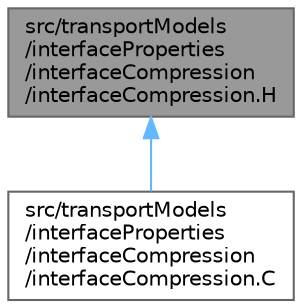 digraph "src/transportModels/interfaceProperties/interfaceCompression/interfaceCompression.H"
{
 // LATEX_PDF_SIZE
  bgcolor="transparent";
  edge [fontname=Helvetica,fontsize=10,labelfontname=Helvetica,labelfontsize=10];
  node [fontname=Helvetica,fontsize=10,shape=box,height=0.2,width=0.4];
  Node1 [id="Node000001",label="src/transportModels\l/interfaceProperties\l/interfaceCompression\l/interfaceCompression.H",height=0.2,width=0.4,color="gray40", fillcolor="grey60", style="filled", fontcolor="black",tooltip=" "];
  Node1 -> Node2 [id="edge1_Node000001_Node000002",dir="back",color="steelblue1",style="solid",tooltip=" "];
  Node2 [id="Node000002",label="src/transportModels\l/interfaceProperties\l/interfaceCompression\l/interfaceCompression.C",height=0.2,width=0.4,color="grey40", fillcolor="white", style="filled",URL="$interfaceCompression_8C.html",tooltip=" "];
}
